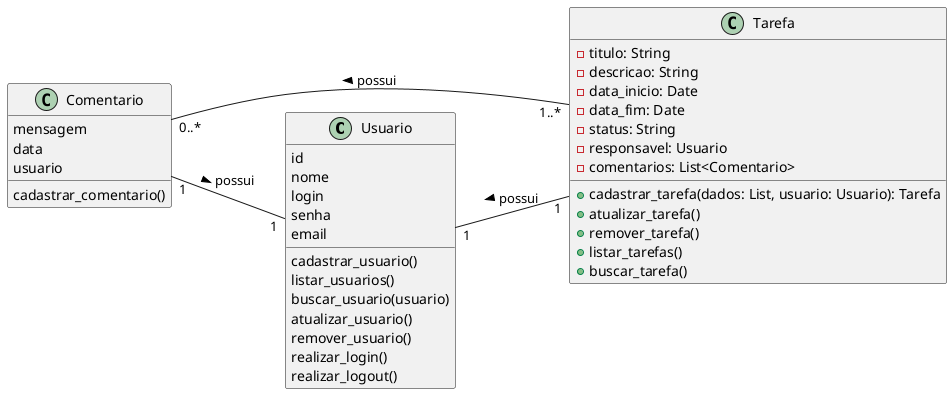 @startuml
left to right direction

class Usuario{
    id
    nome
    login
    senha
    email
    cadastrar_usuario()
    listar_usuarios()
    buscar_usuario(usuario)
    atualizar_usuario()
    remover_usuario()
    realizar_login()
    realizar_logout()
}

class Tarefa{
    -titulo: String
    -descricao: String
    -data_inicio: Date
    -data_fim: Date
    -status: String
    -responsavel: Usuario
    -comentarios: List<Comentario>
    +cadastrar_tarefa(dados: List, usuario: Usuario): Tarefa
    +atualizar_tarefa()
    +remover_tarefa()
    +listar_tarefas()
    +buscar_tarefa()
}

class Comentario{
    mensagem
    data
    usuario
    cadastrar_comentario()
}

Usuario "1"--"1" Tarefa: possui <
Tarefa "1..*"-left-"0..*" Comentario: possui >
Comentario "1"--"1" Usuario: possui >
@enduml
